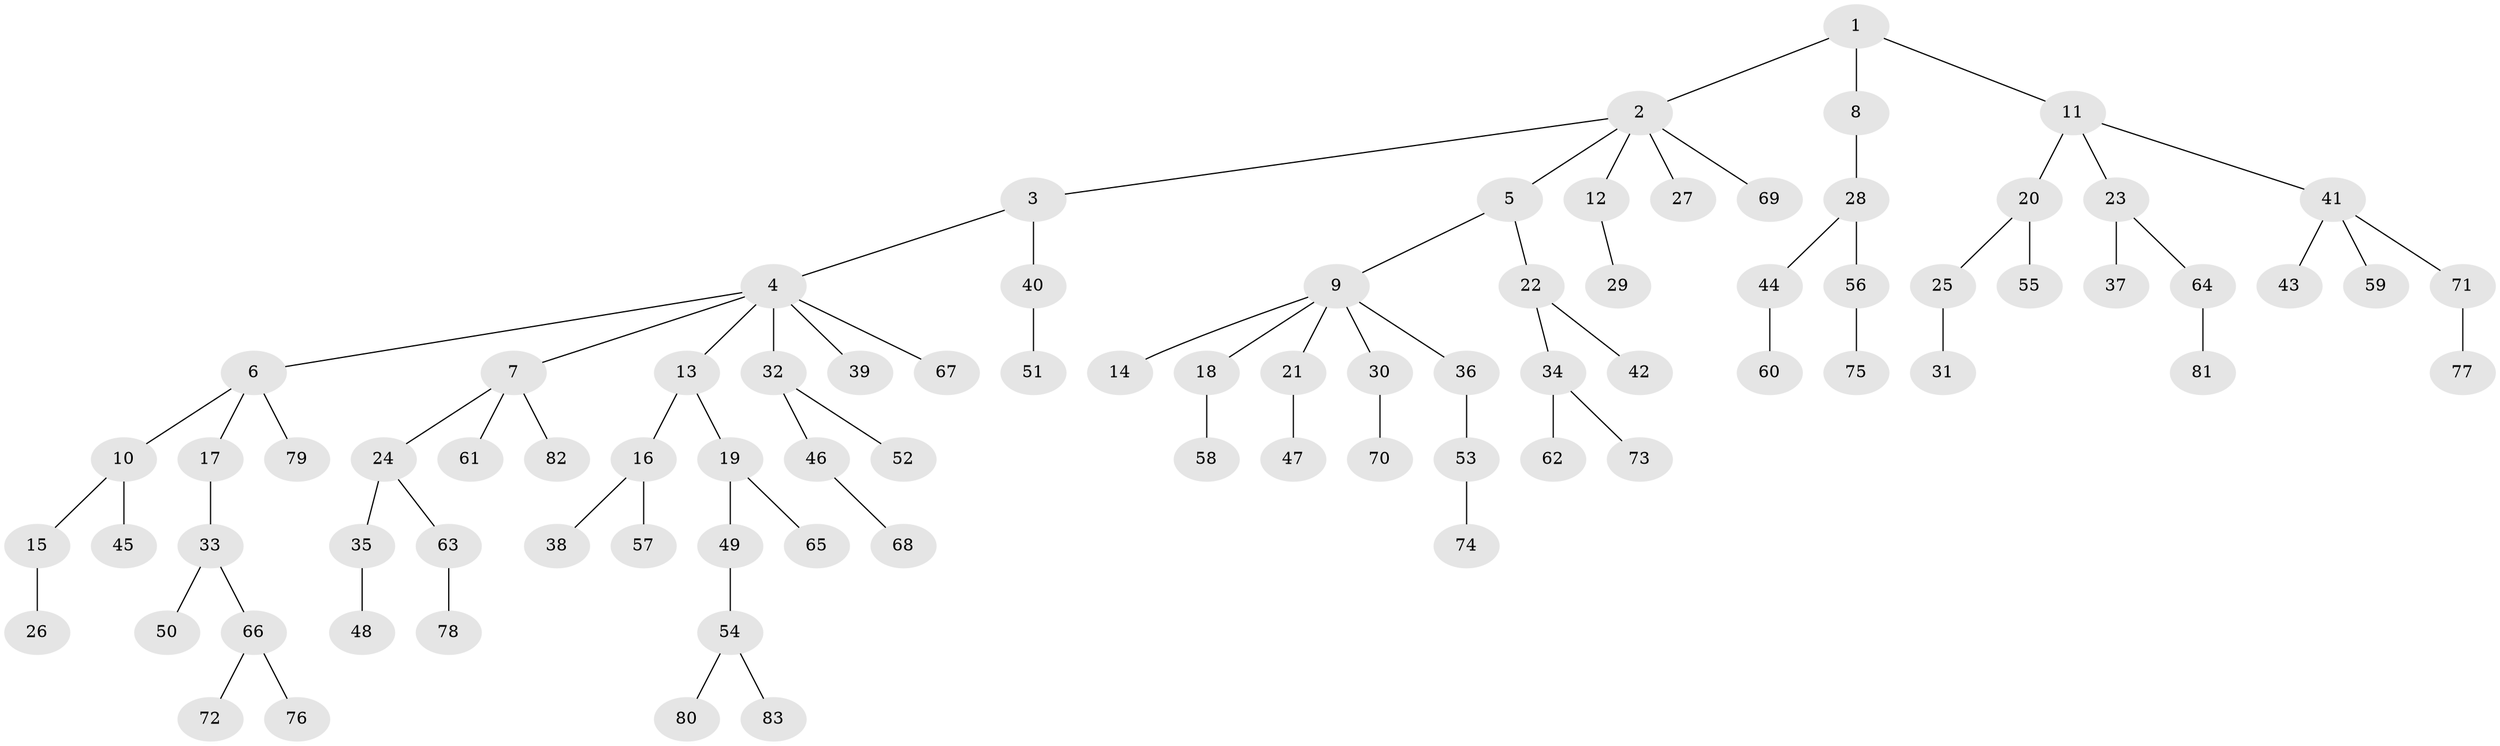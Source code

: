 // Generated by graph-tools (version 1.1) at 2025/02/03/09/25 03:02:31]
// undirected, 83 vertices, 82 edges
graph export_dot {
graph [start="1"]
  node [color=gray90,style=filled];
  1;
  2;
  3;
  4;
  5;
  6;
  7;
  8;
  9;
  10;
  11;
  12;
  13;
  14;
  15;
  16;
  17;
  18;
  19;
  20;
  21;
  22;
  23;
  24;
  25;
  26;
  27;
  28;
  29;
  30;
  31;
  32;
  33;
  34;
  35;
  36;
  37;
  38;
  39;
  40;
  41;
  42;
  43;
  44;
  45;
  46;
  47;
  48;
  49;
  50;
  51;
  52;
  53;
  54;
  55;
  56;
  57;
  58;
  59;
  60;
  61;
  62;
  63;
  64;
  65;
  66;
  67;
  68;
  69;
  70;
  71;
  72;
  73;
  74;
  75;
  76;
  77;
  78;
  79;
  80;
  81;
  82;
  83;
  1 -- 2;
  1 -- 8;
  1 -- 11;
  2 -- 3;
  2 -- 5;
  2 -- 12;
  2 -- 27;
  2 -- 69;
  3 -- 4;
  3 -- 40;
  4 -- 6;
  4 -- 7;
  4 -- 13;
  4 -- 32;
  4 -- 39;
  4 -- 67;
  5 -- 9;
  5 -- 22;
  6 -- 10;
  6 -- 17;
  6 -- 79;
  7 -- 24;
  7 -- 61;
  7 -- 82;
  8 -- 28;
  9 -- 14;
  9 -- 18;
  9 -- 21;
  9 -- 30;
  9 -- 36;
  10 -- 15;
  10 -- 45;
  11 -- 20;
  11 -- 23;
  11 -- 41;
  12 -- 29;
  13 -- 16;
  13 -- 19;
  15 -- 26;
  16 -- 38;
  16 -- 57;
  17 -- 33;
  18 -- 58;
  19 -- 49;
  19 -- 65;
  20 -- 25;
  20 -- 55;
  21 -- 47;
  22 -- 34;
  22 -- 42;
  23 -- 37;
  23 -- 64;
  24 -- 35;
  24 -- 63;
  25 -- 31;
  28 -- 44;
  28 -- 56;
  30 -- 70;
  32 -- 46;
  32 -- 52;
  33 -- 50;
  33 -- 66;
  34 -- 62;
  34 -- 73;
  35 -- 48;
  36 -- 53;
  40 -- 51;
  41 -- 43;
  41 -- 59;
  41 -- 71;
  44 -- 60;
  46 -- 68;
  49 -- 54;
  53 -- 74;
  54 -- 80;
  54 -- 83;
  56 -- 75;
  63 -- 78;
  64 -- 81;
  66 -- 72;
  66 -- 76;
  71 -- 77;
}
